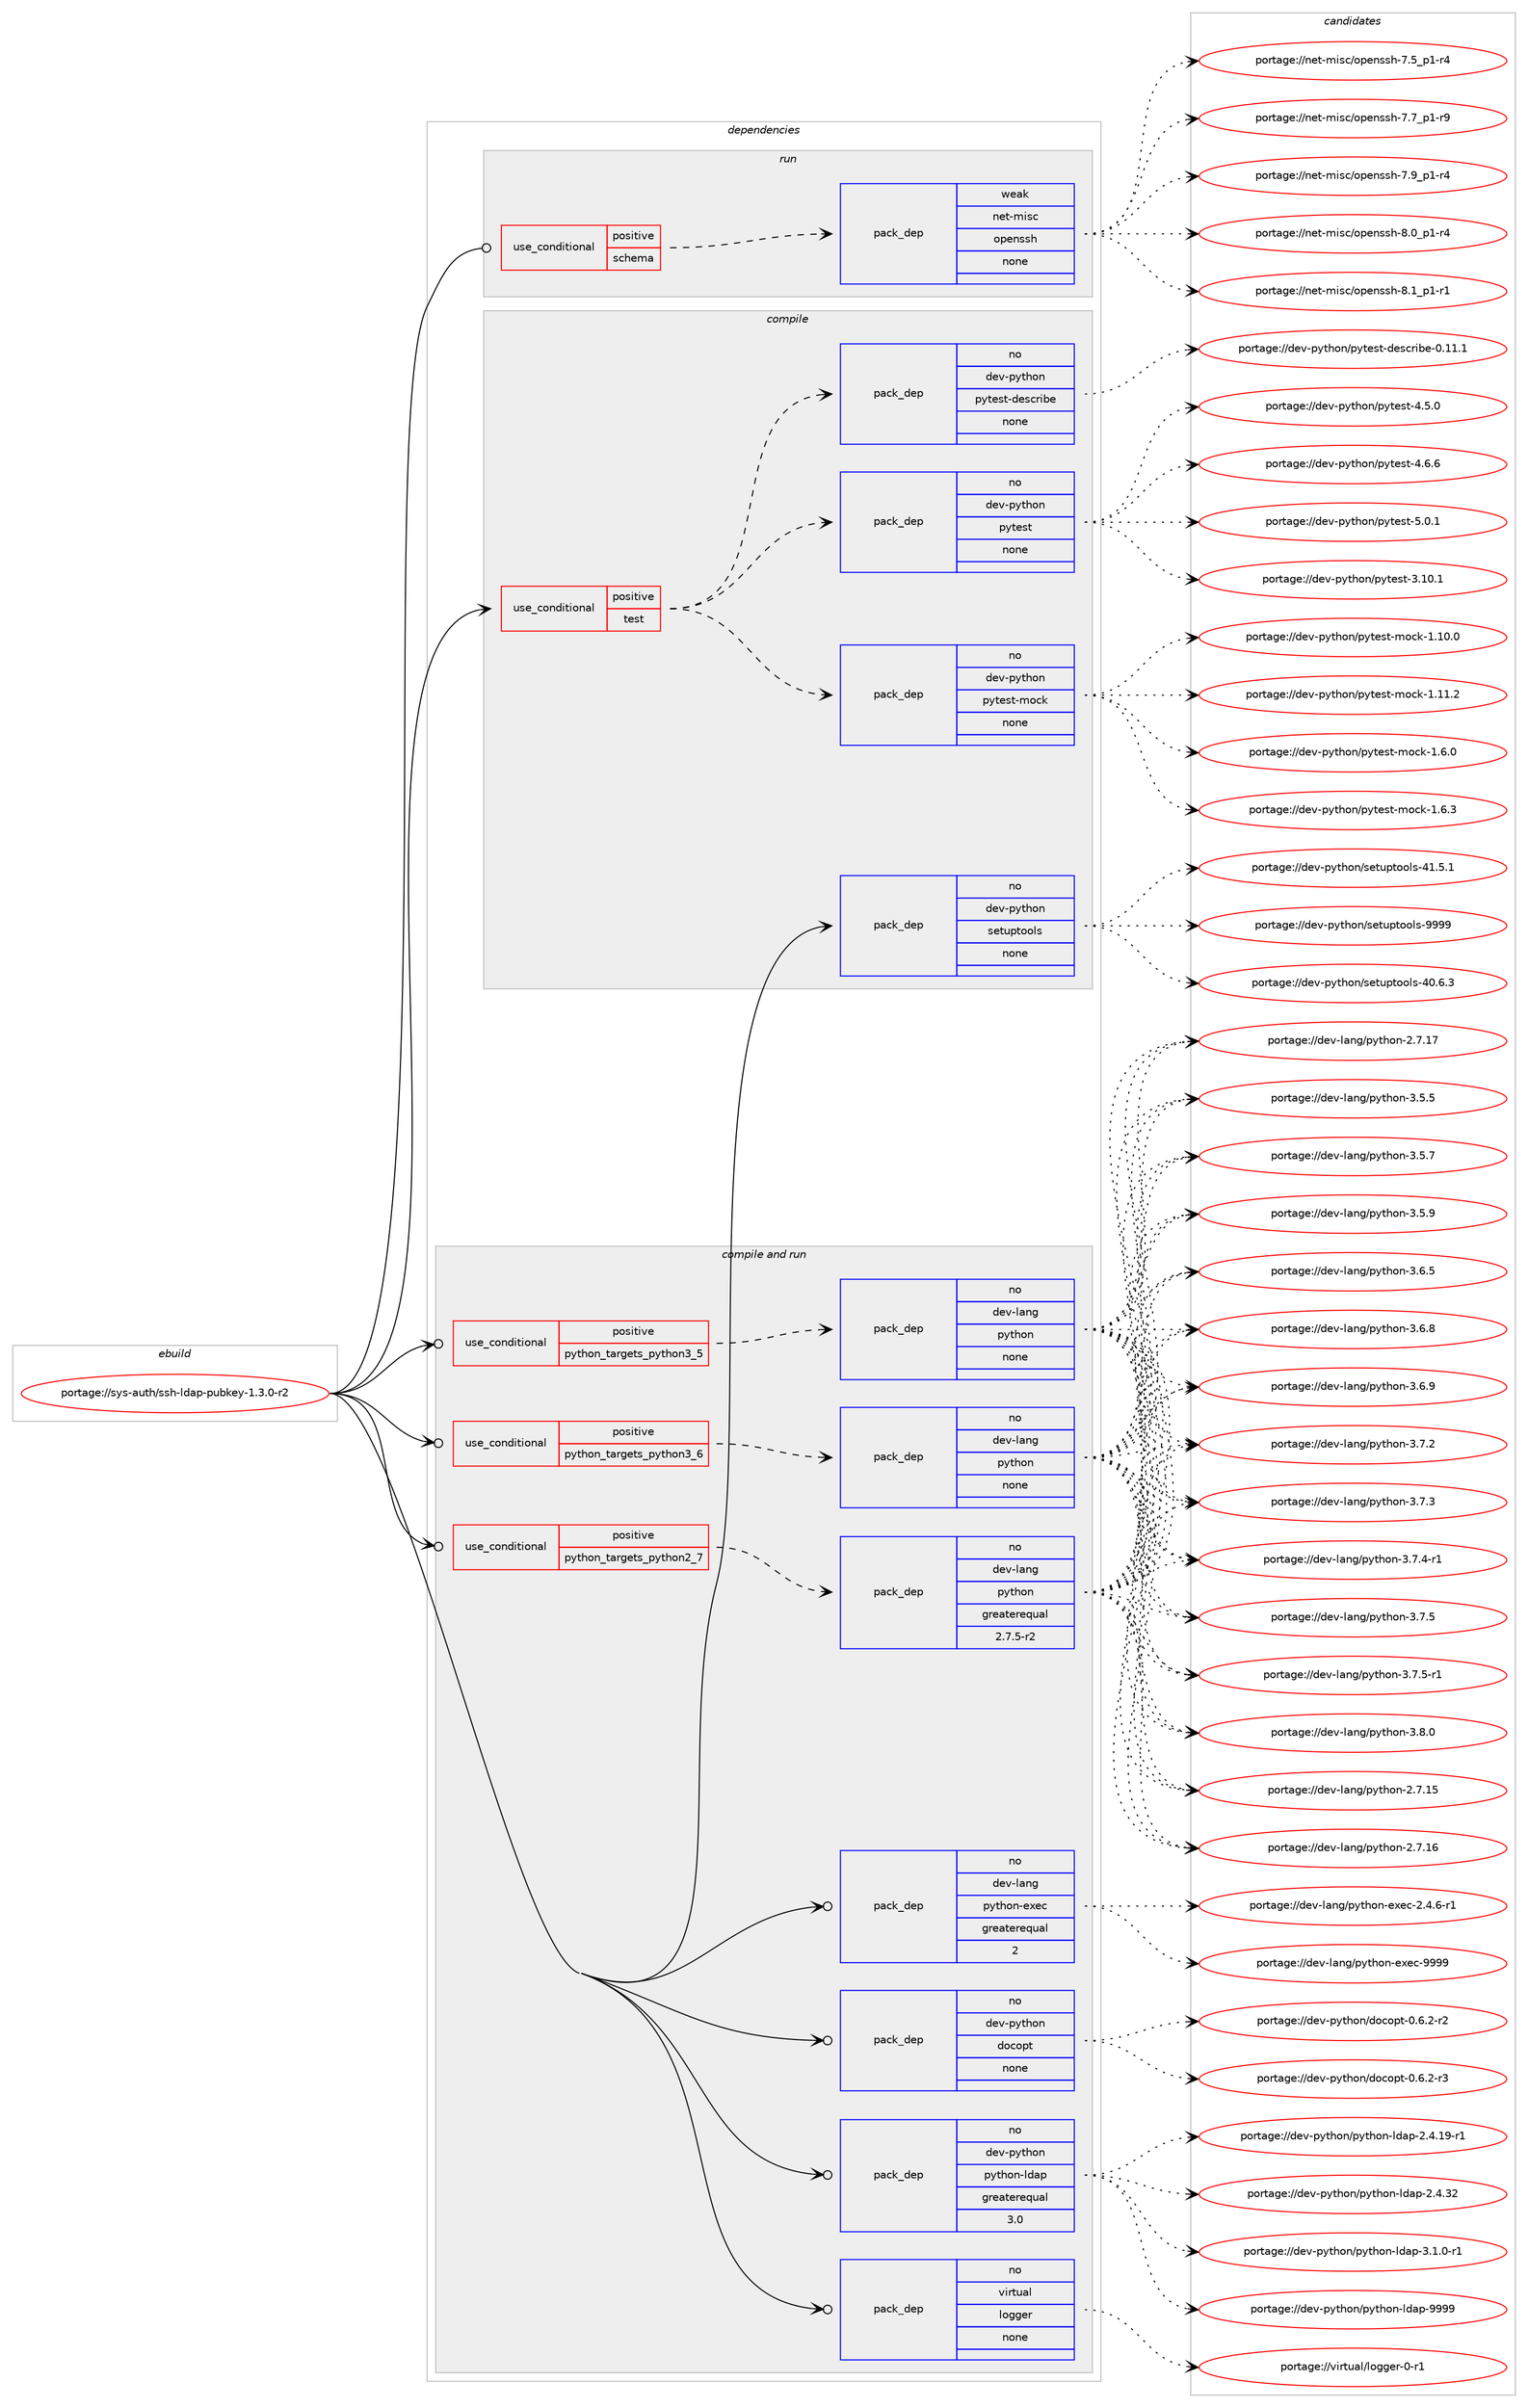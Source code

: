 digraph prolog {

# *************
# Graph options
# *************

newrank=true;
concentrate=true;
compound=true;
graph [rankdir=LR,fontname=Helvetica,fontsize=10,ranksep=1.5];#, ranksep=2.5, nodesep=0.2];
edge  [arrowhead=vee];
node  [fontname=Helvetica,fontsize=10];

# **********
# The ebuild
# **********

subgraph cluster_leftcol {
color=gray;
rank=same;
label=<<i>ebuild</i>>;
id [label="portage://sys-auth/ssh-ldap-pubkey-1.3.0-r2", color=red, width=4, href="../sys-auth/ssh-ldap-pubkey-1.3.0-r2.svg"];
}

# ****************
# The dependencies
# ****************

subgraph cluster_midcol {
color=gray;
label=<<i>dependencies</i>>;
subgraph cluster_compile {
fillcolor="#eeeeee";
style=filled;
label=<<i>compile</i>>;
subgraph cond100607 {
dependency413638 [label=<<TABLE BORDER="0" CELLBORDER="1" CELLSPACING="0" CELLPADDING="4"><TR><TD ROWSPAN="3" CELLPADDING="10">use_conditional</TD></TR><TR><TD>positive</TD></TR><TR><TD>test</TD></TR></TABLE>>, shape=none, color=red];
subgraph pack306116 {
dependency413639 [label=<<TABLE BORDER="0" CELLBORDER="1" CELLSPACING="0" CELLPADDING="4" WIDTH="220"><TR><TD ROWSPAN="6" CELLPADDING="30">pack_dep</TD></TR><TR><TD WIDTH="110">no</TD></TR><TR><TD>dev-python</TD></TR><TR><TD>pytest</TD></TR><TR><TD>none</TD></TR><TR><TD></TD></TR></TABLE>>, shape=none, color=blue];
}
dependency413638:e -> dependency413639:w [weight=20,style="dashed",arrowhead="vee"];
subgraph pack306117 {
dependency413640 [label=<<TABLE BORDER="0" CELLBORDER="1" CELLSPACING="0" CELLPADDING="4" WIDTH="220"><TR><TD ROWSPAN="6" CELLPADDING="30">pack_dep</TD></TR><TR><TD WIDTH="110">no</TD></TR><TR><TD>dev-python</TD></TR><TR><TD>pytest-describe</TD></TR><TR><TD>none</TD></TR><TR><TD></TD></TR></TABLE>>, shape=none, color=blue];
}
dependency413638:e -> dependency413640:w [weight=20,style="dashed",arrowhead="vee"];
subgraph pack306118 {
dependency413641 [label=<<TABLE BORDER="0" CELLBORDER="1" CELLSPACING="0" CELLPADDING="4" WIDTH="220"><TR><TD ROWSPAN="6" CELLPADDING="30">pack_dep</TD></TR><TR><TD WIDTH="110">no</TD></TR><TR><TD>dev-python</TD></TR><TR><TD>pytest-mock</TD></TR><TR><TD>none</TD></TR><TR><TD></TD></TR></TABLE>>, shape=none, color=blue];
}
dependency413638:e -> dependency413641:w [weight=20,style="dashed",arrowhead="vee"];
}
id:e -> dependency413638:w [weight=20,style="solid",arrowhead="vee"];
subgraph pack306119 {
dependency413642 [label=<<TABLE BORDER="0" CELLBORDER="1" CELLSPACING="0" CELLPADDING="4" WIDTH="220"><TR><TD ROWSPAN="6" CELLPADDING="30">pack_dep</TD></TR><TR><TD WIDTH="110">no</TD></TR><TR><TD>dev-python</TD></TR><TR><TD>setuptools</TD></TR><TR><TD>none</TD></TR><TR><TD></TD></TR></TABLE>>, shape=none, color=blue];
}
id:e -> dependency413642:w [weight=20,style="solid",arrowhead="vee"];
}
subgraph cluster_compileandrun {
fillcolor="#eeeeee";
style=filled;
label=<<i>compile and run</i>>;
subgraph cond100608 {
dependency413643 [label=<<TABLE BORDER="0" CELLBORDER="1" CELLSPACING="0" CELLPADDING="4"><TR><TD ROWSPAN="3" CELLPADDING="10">use_conditional</TD></TR><TR><TD>positive</TD></TR><TR><TD>python_targets_python2_7</TD></TR></TABLE>>, shape=none, color=red];
subgraph pack306120 {
dependency413644 [label=<<TABLE BORDER="0" CELLBORDER="1" CELLSPACING="0" CELLPADDING="4" WIDTH="220"><TR><TD ROWSPAN="6" CELLPADDING="30">pack_dep</TD></TR><TR><TD WIDTH="110">no</TD></TR><TR><TD>dev-lang</TD></TR><TR><TD>python</TD></TR><TR><TD>greaterequal</TD></TR><TR><TD>2.7.5-r2</TD></TR></TABLE>>, shape=none, color=blue];
}
dependency413643:e -> dependency413644:w [weight=20,style="dashed",arrowhead="vee"];
}
id:e -> dependency413643:w [weight=20,style="solid",arrowhead="odotvee"];
subgraph cond100609 {
dependency413645 [label=<<TABLE BORDER="0" CELLBORDER="1" CELLSPACING="0" CELLPADDING="4"><TR><TD ROWSPAN="3" CELLPADDING="10">use_conditional</TD></TR><TR><TD>positive</TD></TR><TR><TD>python_targets_python3_5</TD></TR></TABLE>>, shape=none, color=red];
subgraph pack306121 {
dependency413646 [label=<<TABLE BORDER="0" CELLBORDER="1" CELLSPACING="0" CELLPADDING="4" WIDTH="220"><TR><TD ROWSPAN="6" CELLPADDING="30">pack_dep</TD></TR><TR><TD WIDTH="110">no</TD></TR><TR><TD>dev-lang</TD></TR><TR><TD>python</TD></TR><TR><TD>none</TD></TR><TR><TD></TD></TR></TABLE>>, shape=none, color=blue];
}
dependency413645:e -> dependency413646:w [weight=20,style="dashed",arrowhead="vee"];
}
id:e -> dependency413645:w [weight=20,style="solid",arrowhead="odotvee"];
subgraph cond100610 {
dependency413647 [label=<<TABLE BORDER="0" CELLBORDER="1" CELLSPACING="0" CELLPADDING="4"><TR><TD ROWSPAN="3" CELLPADDING="10">use_conditional</TD></TR><TR><TD>positive</TD></TR><TR><TD>python_targets_python3_6</TD></TR></TABLE>>, shape=none, color=red];
subgraph pack306122 {
dependency413648 [label=<<TABLE BORDER="0" CELLBORDER="1" CELLSPACING="0" CELLPADDING="4" WIDTH="220"><TR><TD ROWSPAN="6" CELLPADDING="30">pack_dep</TD></TR><TR><TD WIDTH="110">no</TD></TR><TR><TD>dev-lang</TD></TR><TR><TD>python</TD></TR><TR><TD>none</TD></TR><TR><TD></TD></TR></TABLE>>, shape=none, color=blue];
}
dependency413647:e -> dependency413648:w [weight=20,style="dashed",arrowhead="vee"];
}
id:e -> dependency413647:w [weight=20,style="solid",arrowhead="odotvee"];
subgraph pack306123 {
dependency413649 [label=<<TABLE BORDER="0" CELLBORDER="1" CELLSPACING="0" CELLPADDING="4" WIDTH="220"><TR><TD ROWSPAN="6" CELLPADDING="30">pack_dep</TD></TR><TR><TD WIDTH="110">no</TD></TR><TR><TD>dev-lang</TD></TR><TR><TD>python-exec</TD></TR><TR><TD>greaterequal</TD></TR><TR><TD>2</TD></TR></TABLE>>, shape=none, color=blue];
}
id:e -> dependency413649:w [weight=20,style="solid",arrowhead="odotvee"];
subgraph pack306124 {
dependency413650 [label=<<TABLE BORDER="0" CELLBORDER="1" CELLSPACING="0" CELLPADDING="4" WIDTH="220"><TR><TD ROWSPAN="6" CELLPADDING="30">pack_dep</TD></TR><TR><TD WIDTH="110">no</TD></TR><TR><TD>dev-python</TD></TR><TR><TD>docopt</TD></TR><TR><TD>none</TD></TR><TR><TD></TD></TR></TABLE>>, shape=none, color=blue];
}
id:e -> dependency413650:w [weight=20,style="solid",arrowhead="odotvee"];
subgraph pack306125 {
dependency413651 [label=<<TABLE BORDER="0" CELLBORDER="1" CELLSPACING="0" CELLPADDING="4" WIDTH="220"><TR><TD ROWSPAN="6" CELLPADDING="30">pack_dep</TD></TR><TR><TD WIDTH="110">no</TD></TR><TR><TD>dev-python</TD></TR><TR><TD>python-ldap</TD></TR><TR><TD>greaterequal</TD></TR><TR><TD>3.0</TD></TR></TABLE>>, shape=none, color=blue];
}
id:e -> dependency413651:w [weight=20,style="solid",arrowhead="odotvee"];
subgraph pack306126 {
dependency413652 [label=<<TABLE BORDER="0" CELLBORDER="1" CELLSPACING="0" CELLPADDING="4" WIDTH="220"><TR><TD ROWSPAN="6" CELLPADDING="30">pack_dep</TD></TR><TR><TD WIDTH="110">no</TD></TR><TR><TD>virtual</TD></TR><TR><TD>logger</TD></TR><TR><TD>none</TD></TR><TR><TD></TD></TR></TABLE>>, shape=none, color=blue];
}
id:e -> dependency413652:w [weight=20,style="solid",arrowhead="odotvee"];
}
subgraph cluster_run {
fillcolor="#eeeeee";
style=filled;
label=<<i>run</i>>;
subgraph cond100611 {
dependency413653 [label=<<TABLE BORDER="0" CELLBORDER="1" CELLSPACING="0" CELLPADDING="4"><TR><TD ROWSPAN="3" CELLPADDING="10">use_conditional</TD></TR><TR><TD>positive</TD></TR><TR><TD>schema</TD></TR></TABLE>>, shape=none, color=red];
subgraph pack306127 {
dependency413654 [label=<<TABLE BORDER="0" CELLBORDER="1" CELLSPACING="0" CELLPADDING="4" WIDTH="220"><TR><TD ROWSPAN="6" CELLPADDING="30">pack_dep</TD></TR><TR><TD WIDTH="110">weak</TD></TR><TR><TD>net-misc</TD></TR><TR><TD>openssh</TD></TR><TR><TD>none</TD></TR><TR><TD></TD></TR></TABLE>>, shape=none, color=blue];
}
dependency413653:e -> dependency413654:w [weight=20,style="dashed",arrowhead="vee"];
}
id:e -> dependency413653:w [weight=20,style="solid",arrowhead="odot"];
}
}

# **************
# The candidates
# **************

subgraph cluster_choices {
rank=same;
color=gray;
label=<<i>candidates</i>>;

subgraph choice306116 {
color=black;
nodesep=1;
choiceportage100101118451121211161041111104711212111610111511645514649484649 [label="portage://dev-python/pytest-3.10.1", color=red, width=4,href="../dev-python/pytest-3.10.1.svg"];
choiceportage1001011184511212111610411111047112121116101115116455246534648 [label="portage://dev-python/pytest-4.5.0", color=red, width=4,href="../dev-python/pytest-4.5.0.svg"];
choiceportage1001011184511212111610411111047112121116101115116455246544654 [label="portage://dev-python/pytest-4.6.6", color=red, width=4,href="../dev-python/pytest-4.6.6.svg"];
choiceportage1001011184511212111610411111047112121116101115116455346484649 [label="portage://dev-python/pytest-5.0.1", color=red, width=4,href="../dev-python/pytest-5.0.1.svg"];
dependency413639:e -> choiceportage100101118451121211161041111104711212111610111511645514649484649:w [style=dotted,weight="100"];
dependency413639:e -> choiceportage1001011184511212111610411111047112121116101115116455246534648:w [style=dotted,weight="100"];
dependency413639:e -> choiceportage1001011184511212111610411111047112121116101115116455246544654:w [style=dotted,weight="100"];
dependency413639:e -> choiceportage1001011184511212111610411111047112121116101115116455346484649:w [style=dotted,weight="100"];
}
subgraph choice306117 {
color=black;
nodesep=1;
choiceportage100101118451121211161041111104711212111610111511645100101115991141059810145484649494649 [label="portage://dev-python/pytest-describe-0.11.1", color=red, width=4,href="../dev-python/pytest-describe-0.11.1.svg"];
dependency413640:e -> choiceportage100101118451121211161041111104711212111610111511645100101115991141059810145484649494649:w [style=dotted,weight="100"];
}
subgraph choice306118 {
color=black;
nodesep=1;
choiceportage1001011184511212111610411111047112121116101115116451091119910745494649484648 [label="portage://dev-python/pytest-mock-1.10.0", color=red, width=4,href="../dev-python/pytest-mock-1.10.0.svg"];
choiceportage1001011184511212111610411111047112121116101115116451091119910745494649494650 [label="portage://dev-python/pytest-mock-1.11.2", color=red, width=4,href="../dev-python/pytest-mock-1.11.2.svg"];
choiceportage10010111845112121116104111110471121211161011151164510911199107454946544648 [label="portage://dev-python/pytest-mock-1.6.0", color=red, width=4,href="../dev-python/pytest-mock-1.6.0.svg"];
choiceportage10010111845112121116104111110471121211161011151164510911199107454946544651 [label="portage://dev-python/pytest-mock-1.6.3", color=red, width=4,href="../dev-python/pytest-mock-1.6.3.svg"];
dependency413641:e -> choiceportage1001011184511212111610411111047112121116101115116451091119910745494649484648:w [style=dotted,weight="100"];
dependency413641:e -> choiceportage1001011184511212111610411111047112121116101115116451091119910745494649494650:w [style=dotted,weight="100"];
dependency413641:e -> choiceportage10010111845112121116104111110471121211161011151164510911199107454946544648:w [style=dotted,weight="100"];
dependency413641:e -> choiceportage10010111845112121116104111110471121211161011151164510911199107454946544651:w [style=dotted,weight="100"];
}
subgraph choice306119 {
color=black;
nodesep=1;
choiceportage100101118451121211161041111104711510111611711211611111110811545524846544651 [label="portage://dev-python/setuptools-40.6.3", color=red, width=4,href="../dev-python/setuptools-40.6.3.svg"];
choiceportage100101118451121211161041111104711510111611711211611111110811545524946534649 [label="portage://dev-python/setuptools-41.5.1", color=red, width=4,href="../dev-python/setuptools-41.5.1.svg"];
choiceportage10010111845112121116104111110471151011161171121161111111081154557575757 [label="portage://dev-python/setuptools-9999", color=red, width=4,href="../dev-python/setuptools-9999.svg"];
dependency413642:e -> choiceportage100101118451121211161041111104711510111611711211611111110811545524846544651:w [style=dotted,weight="100"];
dependency413642:e -> choiceportage100101118451121211161041111104711510111611711211611111110811545524946534649:w [style=dotted,weight="100"];
dependency413642:e -> choiceportage10010111845112121116104111110471151011161171121161111111081154557575757:w [style=dotted,weight="100"];
}
subgraph choice306120 {
color=black;
nodesep=1;
choiceportage10010111845108971101034711212111610411111045504655464953 [label="portage://dev-lang/python-2.7.15", color=red, width=4,href="../dev-lang/python-2.7.15.svg"];
choiceportage10010111845108971101034711212111610411111045504655464954 [label="portage://dev-lang/python-2.7.16", color=red, width=4,href="../dev-lang/python-2.7.16.svg"];
choiceportage10010111845108971101034711212111610411111045504655464955 [label="portage://dev-lang/python-2.7.17", color=red, width=4,href="../dev-lang/python-2.7.17.svg"];
choiceportage100101118451089711010347112121116104111110455146534653 [label="portage://dev-lang/python-3.5.5", color=red, width=4,href="../dev-lang/python-3.5.5.svg"];
choiceportage100101118451089711010347112121116104111110455146534655 [label="portage://dev-lang/python-3.5.7", color=red, width=4,href="../dev-lang/python-3.5.7.svg"];
choiceportage100101118451089711010347112121116104111110455146534657 [label="portage://dev-lang/python-3.5.9", color=red, width=4,href="../dev-lang/python-3.5.9.svg"];
choiceportage100101118451089711010347112121116104111110455146544653 [label="portage://dev-lang/python-3.6.5", color=red, width=4,href="../dev-lang/python-3.6.5.svg"];
choiceportage100101118451089711010347112121116104111110455146544656 [label="portage://dev-lang/python-3.6.8", color=red, width=4,href="../dev-lang/python-3.6.8.svg"];
choiceportage100101118451089711010347112121116104111110455146544657 [label="portage://dev-lang/python-3.6.9", color=red, width=4,href="../dev-lang/python-3.6.9.svg"];
choiceportage100101118451089711010347112121116104111110455146554650 [label="portage://dev-lang/python-3.7.2", color=red, width=4,href="../dev-lang/python-3.7.2.svg"];
choiceportage100101118451089711010347112121116104111110455146554651 [label="portage://dev-lang/python-3.7.3", color=red, width=4,href="../dev-lang/python-3.7.3.svg"];
choiceportage1001011184510897110103471121211161041111104551465546524511449 [label="portage://dev-lang/python-3.7.4-r1", color=red, width=4,href="../dev-lang/python-3.7.4-r1.svg"];
choiceportage100101118451089711010347112121116104111110455146554653 [label="portage://dev-lang/python-3.7.5", color=red, width=4,href="../dev-lang/python-3.7.5.svg"];
choiceportage1001011184510897110103471121211161041111104551465546534511449 [label="portage://dev-lang/python-3.7.5-r1", color=red, width=4,href="../dev-lang/python-3.7.5-r1.svg"];
choiceportage100101118451089711010347112121116104111110455146564648 [label="portage://dev-lang/python-3.8.0", color=red, width=4,href="../dev-lang/python-3.8.0.svg"];
dependency413644:e -> choiceportage10010111845108971101034711212111610411111045504655464953:w [style=dotted,weight="100"];
dependency413644:e -> choiceportage10010111845108971101034711212111610411111045504655464954:w [style=dotted,weight="100"];
dependency413644:e -> choiceportage10010111845108971101034711212111610411111045504655464955:w [style=dotted,weight="100"];
dependency413644:e -> choiceportage100101118451089711010347112121116104111110455146534653:w [style=dotted,weight="100"];
dependency413644:e -> choiceportage100101118451089711010347112121116104111110455146534655:w [style=dotted,weight="100"];
dependency413644:e -> choiceportage100101118451089711010347112121116104111110455146534657:w [style=dotted,weight="100"];
dependency413644:e -> choiceportage100101118451089711010347112121116104111110455146544653:w [style=dotted,weight="100"];
dependency413644:e -> choiceportage100101118451089711010347112121116104111110455146544656:w [style=dotted,weight="100"];
dependency413644:e -> choiceportage100101118451089711010347112121116104111110455146544657:w [style=dotted,weight="100"];
dependency413644:e -> choiceportage100101118451089711010347112121116104111110455146554650:w [style=dotted,weight="100"];
dependency413644:e -> choiceportage100101118451089711010347112121116104111110455146554651:w [style=dotted,weight="100"];
dependency413644:e -> choiceportage1001011184510897110103471121211161041111104551465546524511449:w [style=dotted,weight="100"];
dependency413644:e -> choiceportage100101118451089711010347112121116104111110455146554653:w [style=dotted,weight="100"];
dependency413644:e -> choiceportage1001011184510897110103471121211161041111104551465546534511449:w [style=dotted,weight="100"];
dependency413644:e -> choiceportage100101118451089711010347112121116104111110455146564648:w [style=dotted,weight="100"];
}
subgraph choice306121 {
color=black;
nodesep=1;
choiceportage10010111845108971101034711212111610411111045504655464953 [label="portage://dev-lang/python-2.7.15", color=red, width=4,href="../dev-lang/python-2.7.15.svg"];
choiceportage10010111845108971101034711212111610411111045504655464954 [label="portage://dev-lang/python-2.7.16", color=red, width=4,href="../dev-lang/python-2.7.16.svg"];
choiceportage10010111845108971101034711212111610411111045504655464955 [label="portage://dev-lang/python-2.7.17", color=red, width=4,href="../dev-lang/python-2.7.17.svg"];
choiceportage100101118451089711010347112121116104111110455146534653 [label="portage://dev-lang/python-3.5.5", color=red, width=4,href="../dev-lang/python-3.5.5.svg"];
choiceportage100101118451089711010347112121116104111110455146534655 [label="portage://dev-lang/python-3.5.7", color=red, width=4,href="../dev-lang/python-3.5.7.svg"];
choiceportage100101118451089711010347112121116104111110455146534657 [label="portage://dev-lang/python-3.5.9", color=red, width=4,href="../dev-lang/python-3.5.9.svg"];
choiceportage100101118451089711010347112121116104111110455146544653 [label="portage://dev-lang/python-3.6.5", color=red, width=4,href="../dev-lang/python-3.6.5.svg"];
choiceportage100101118451089711010347112121116104111110455146544656 [label="portage://dev-lang/python-3.6.8", color=red, width=4,href="../dev-lang/python-3.6.8.svg"];
choiceportage100101118451089711010347112121116104111110455146544657 [label="portage://dev-lang/python-3.6.9", color=red, width=4,href="../dev-lang/python-3.6.9.svg"];
choiceportage100101118451089711010347112121116104111110455146554650 [label="portage://dev-lang/python-3.7.2", color=red, width=4,href="../dev-lang/python-3.7.2.svg"];
choiceportage100101118451089711010347112121116104111110455146554651 [label="portage://dev-lang/python-3.7.3", color=red, width=4,href="../dev-lang/python-3.7.3.svg"];
choiceportage1001011184510897110103471121211161041111104551465546524511449 [label="portage://dev-lang/python-3.7.4-r1", color=red, width=4,href="../dev-lang/python-3.7.4-r1.svg"];
choiceportage100101118451089711010347112121116104111110455146554653 [label="portage://dev-lang/python-3.7.5", color=red, width=4,href="../dev-lang/python-3.7.5.svg"];
choiceportage1001011184510897110103471121211161041111104551465546534511449 [label="portage://dev-lang/python-3.7.5-r1", color=red, width=4,href="../dev-lang/python-3.7.5-r1.svg"];
choiceportage100101118451089711010347112121116104111110455146564648 [label="portage://dev-lang/python-3.8.0", color=red, width=4,href="../dev-lang/python-3.8.0.svg"];
dependency413646:e -> choiceportage10010111845108971101034711212111610411111045504655464953:w [style=dotted,weight="100"];
dependency413646:e -> choiceportage10010111845108971101034711212111610411111045504655464954:w [style=dotted,weight="100"];
dependency413646:e -> choiceportage10010111845108971101034711212111610411111045504655464955:w [style=dotted,weight="100"];
dependency413646:e -> choiceportage100101118451089711010347112121116104111110455146534653:w [style=dotted,weight="100"];
dependency413646:e -> choiceportage100101118451089711010347112121116104111110455146534655:w [style=dotted,weight="100"];
dependency413646:e -> choiceportage100101118451089711010347112121116104111110455146534657:w [style=dotted,weight="100"];
dependency413646:e -> choiceportage100101118451089711010347112121116104111110455146544653:w [style=dotted,weight="100"];
dependency413646:e -> choiceportage100101118451089711010347112121116104111110455146544656:w [style=dotted,weight="100"];
dependency413646:e -> choiceportage100101118451089711010347112121116104111110455146544657:w [style=dotted,weight="100"];
dependency413646:e -> choiceportage100101118451089711010347112121116104111110455146554650:w [style=dotted,weight="100"];
dependency413646:e -> choiceportage100101118451089711010347112121116104111110455146554651:w [style=dotted,weight="100"];
dependency413646:e -> choiceportage1001011184510897110103471121211161041111104551465546524511449:w [style=dotted,weight="100"];
dependency413646:e -> choiceportage100101118451089711010347112121116104111110455146554653:w [style=dotted,weight="100"];
dependency413646:e -> choiceportage1001011184510897110103471121211161041111104551465546534511449:w [style=dotted,weight="100"];
dependency413646:e -> choiceportage100101118451089711010347112121116104111110455146564648:w [style=dotted,weight="100"];
}
subgraph choice306122 {
color=black;
nodesep=1;
choiceportage10010111845108971101034711212111610411111045504655464953 [label="portage://dev-lang/python-2.7.15", color=red, width=4,href="../dev-lang/python-2.7.15.svg"];
choiceportage10010111845108971101034711212111610411111045504655464954 [label="portage://dev-lang/python-2.7.16", color=red, width=4,href="../dev-lang/python-2.7.16.svg"];
choiceportage10010111845108971101034711212111610411111045504655464955 [label="portage://dev-lang/python-2.7.17", color=red, width=4,href="../dev-lang/python-2.7.17.svg"];
choiceportage100101118451089711010347112121116104111110455146534653 [label="portage://dev-lang/python-3.5.5", color=red, width=4,href="../dev-lang/python-3.5.5.svg"];
choiceportage100101118451089711010347112121116104111110455146534655 [label="portage://dev-lang/python-3.5.7", color=red, width=4,href="../dev-lang/python-3.5.7.svg"];
choiceportage100101118451089711010347112121116104111110455146534657 [label="portage://dev-lang/python-3.5.9", color=red, width=4,href="../dev-lang/python-3.5.9.svg"];
choiceportage100101118451089711010347112121116104111110455146544653 [label="portage://dev-lang/python-3.6.5", color=red, width=4,href="../dev-lang/python-3.6.5.svg"];
choiceportage100101118451089711010347112121116104111110455146544656 [label="portage://dev-lang/python-3.6.8", color=red, width=4,href="../dev-lang/python-3.6.8.svg"];
choiceportage100101118451089711010347112121116104111110455146544657 [label="portage://dev-lang/python-3.6.9", color=red, width=4,href="../dev-lang/python-3.6.9.svg"];
choiceportage100101118451089711010347112121116104111110455146554650 [label="portage://dev-lang/python-3.7.2", color=red, width=4,href="../dev-lang/python-3.7.2.svg"];
choiceportage100101118451089711010347112121116104111110455146554651 [label="portage://dev-lang/python-3.7.3", color=red, width=4,href="../dev-lang/python-3.7.3.svg"];
choiceportage1001011184510897110103471121211161041111104551465546524511449 [label="portage://dev-lang/python-3.7.4-r1", color=red, width=4,href="../dev-lang/python-3.7.4-r1.svg"];
choiceportage100101118451089711010347112121116104111110455146554653 [label="portage://dev-lang/python-3.7.5", color=red, width=4,href="../dev-lang/python-3.7.5.svg"];
choiceportage1001011184510897110103471121211161041111104551465546534511449 [label="portage://dev-lang/python-3.7.5-r1", color=red, width=4,href="../dev-lang/python-3.7.5-r1.svg"];
choiceportage100101118451089711010347112121116104111110455146564648 [label="portage://dev-lang/python-3.8.0", color=red, width=4,href="../dev-lang/python-3.8.0.svg"];
dependency413648:e -> choiceportage10010111845108971101034711212111610411111045504655464953:w [style=dotted,weight="100"];
dependency413648:e -> choiceportage10010111845108971101034711212111610411111045504655464954:w [style=dotted,weight="100"];
dependency413648:e -> choiceportage10010111845108971101034711212111610411111045504655464955:w [style=dotted,weight="100"];
dependency413648:e -> choiceportage100101118451089711010347112121116104111110455146534653:w [style=dotted,weight="100"];
dependency413648:e -> choiceportage100101118451089711010347112121116104111110455146534655:w [style=dotted,weight="100"];
dependency413648:e -> choiceportage100101118451089711010347112121116104111110455146534657:w [style=dotted,weight="100"];
dependency413648:e -> choiceportage100101118451089711010347112121116104111110455146544653:w [style=dotted,weight="100"];
dependency413648:e -> choiceportage100101118451089711010347112121116104111110455146544656:w [style=dotted,weight="100"];
dependency413648:e -> choiceportage100101118451089711010347112121116104111110455146544657:w [style=dotted,weight="100"];
dependency413648:e -> choiceportage100101118451089711010347112121116104111110455146554650:w [style=dotted,weight="100"];
dependency413648:e -> choiceportage100101118451089711010347112121116104111110455146554651:w [style=dotted,weight="100"];
dependency413648:e -> choiceportage1001011184510897110103471121211161041111104551465546524511449:w [style=dotted,weight="100"];
dependency413648:e -> choiceportage100101118451089711010347112121116104111110455146554653:w [style=dotted,weight="100"];
dependency413648:e -> choiceportage1001011184510897110103471121211161041111104551465546534511449:w [style=dotted,weight="100"];
dependency413648:e -> choiceportage100101118451089711010347112121116104111110455146564648:w [style=dotted,weight="100"];
}
subgraph choice306123 {
color=black;
nodesep=1;
choiceportage10010111845108971101034711212111610411111045101120101994550465246544511449 [label="portage://dev-lang/python-exec-2.4.6-r1", color=red, width=4,href="../dev-lang/python-exec-2.4.6-r1.svg"];
choiceportage10010111845108971101034711212111610411111045101120101994557575757 [label="portage://dev-lang/python-exec-9999", color=red, width=4,href="../dev-lang/python-exec-9999.svg"];
dependency413649:e -> choiceportage10010111845108971101034711212111610411111045101120101994550465246544511449:w [style=dotted,weight="100"];
dependency413649:e -> choiceportage10010111845108971101034711212111610411111045101120101994557575757:w [style=dotted,weight="100"];
}
subgraph choice306124 {
color=black;
nodesep=1;
choiceportage1001011184511212111610411111047100111991111121164548465446504511450 [label="portage://dev-python/docopt-0.6.2-r2", color=red, width=4,href="../dev-python/docopt-0.6.2-r2.svg"];
choiceportage1001011184511212111610411111047100111991111121164548465446504511451 [label="portage://dev-python/docopt-0.6.2-r3", color=red, width=4,href="../dev-python/docopt-0.6.2-r3.svg"];
dependency413650:e -> choiceportage1001011184511212111610411111047100111991111121164548465446504511450:w [style=dotted,weight="100"];
dependency413650:e -> choiceportage1001011184511212111610411111047100111991111121164548465446504511451:w [style=dotted,weight="100"];
}
subgraph choice306125 {
color=black;
nodesep=1;
choiceportage10010111845112121116104111110471121211161041111104510810097112455046524649574511449 [label="portage://dev-python/python-ldap-2.4.19-r1", color=red, width=4,href="../dev-python/python-ldap-2.4.19-r1.svg"];
choiceportage1001011184511212111610411111047112121116104111110451081009711245504652465150 [label="portage://dev-python/python-ldap-2.4.32", color=red, width=4,href="../dev-python/python-ldap-2.4.32.svg"];
choiceportage100101118451121211161041111104711212111610411111045108100971124551464946484511449 [label="portage://dev-python/python-ldap-3.1.0-r1", color=red, width=4,href="../dev-python/python-ldap-3.1.0-r1.svg"];
choiceportage100101118451121211161041111104711212111610411111045108100971124557575757 [label="portage://dev-python/python-ldap-9999", color=red, width=4,href="../dev-python/python-ldap-9999.svg"];
dependency413651:e -> choiceportage10010111845112121116104111110471121211161041111104510810097112455046524649574511449:w [style=dotted,weight="100"];
dependency413651:e -> choiceportage1001011184511212111610411111047112121116104111110451081009711245504652465150:w [style=dotted,weight="100"];
dependency413651:e -> choiceportage100101118451121211161041111104711212111610411111045108100971124551464946484511449:w [style=dotted,weight="100"];
dependency413651:e -> choiceportage100101118451121211161041111104711212111610411111045108100971124557575757:w [style=dotted,weight="100"];
}
subgraph choice306126 {
color=black;
nodesep=1;
choiceportage118105114116117971084710811110310310111445484511449 [label="portage://virtual/logger-0-r1", color=red, width=4,href="../virtual/logger-0-r1.svg"];
dependency413652:e -> choiceportage118105114116117971084710811110310310111445484511449:w [style=dotted,weight="100"];
}
subgraph choice306127 {
color=black;
nodesep=1;
choiceportage1101011164510910511599471111121011101151151044555465395112494511452 [label="portage://net-misc/openssh-7.5_p1-r4", color=red, width=4,href="../net-misc/openssh-7.5_p1-r4.svg"];
choiceportage1101011164510910511599471111121011101151151044555465595112494511457 [label="portage://net-misc/openssh-7.7_p1-r9", color=red, width=4,href="../net-misc/openssh-7.7_p1-r9.svg"];
choiceportage1101011164510910511599471111121011101151151044555465795112494511452 [label="portage://net-misc/openssh-7.9_p1-r4", color=red, width=4,href="../net-misc/openssh-7.9_p1-r4.svg"];
choiceportage1101011164510910511599471111121011101151151044556464895112494511452 [label="portage://net-misc/openssh-8.0_p1-r4", color=red, width=4,href="../net-misc/openssh-8.0_p1-r4.svg"];
choiceportage1101011164510910511599471111121011101151151044556464995112494511449 [label="portage://net-misc/openssh-8.1_p1-r1", color=red, width=4,href="../net-misc/openssh-8.1_p1-r1.svg"];
dependency413654:e -> choiceportage1101011164510910511599471111121011101151151044555465395112494511452:w [style=dotted,weight="100"];
dependency413654:e -> choiceportage1101011164510910511599471111121011101151151044555465595112494511457:w [style=dotted,weight="100"];
dependency413654:e -> choiceportage1101011164510910511599471111121011101151151044555465795112494511452:w [style=dotted,weight="100"];
dependency413654:e -> choiceportage1101011164510910511599471111121011101151151044556464895112494511452:w [style=dotted,weight="100"];
dependency413654:e -> choiceportage1101011164510910511599471111121011101151151044556464995112494511449:w [style=dotted,weight="100"];
}
}

}
